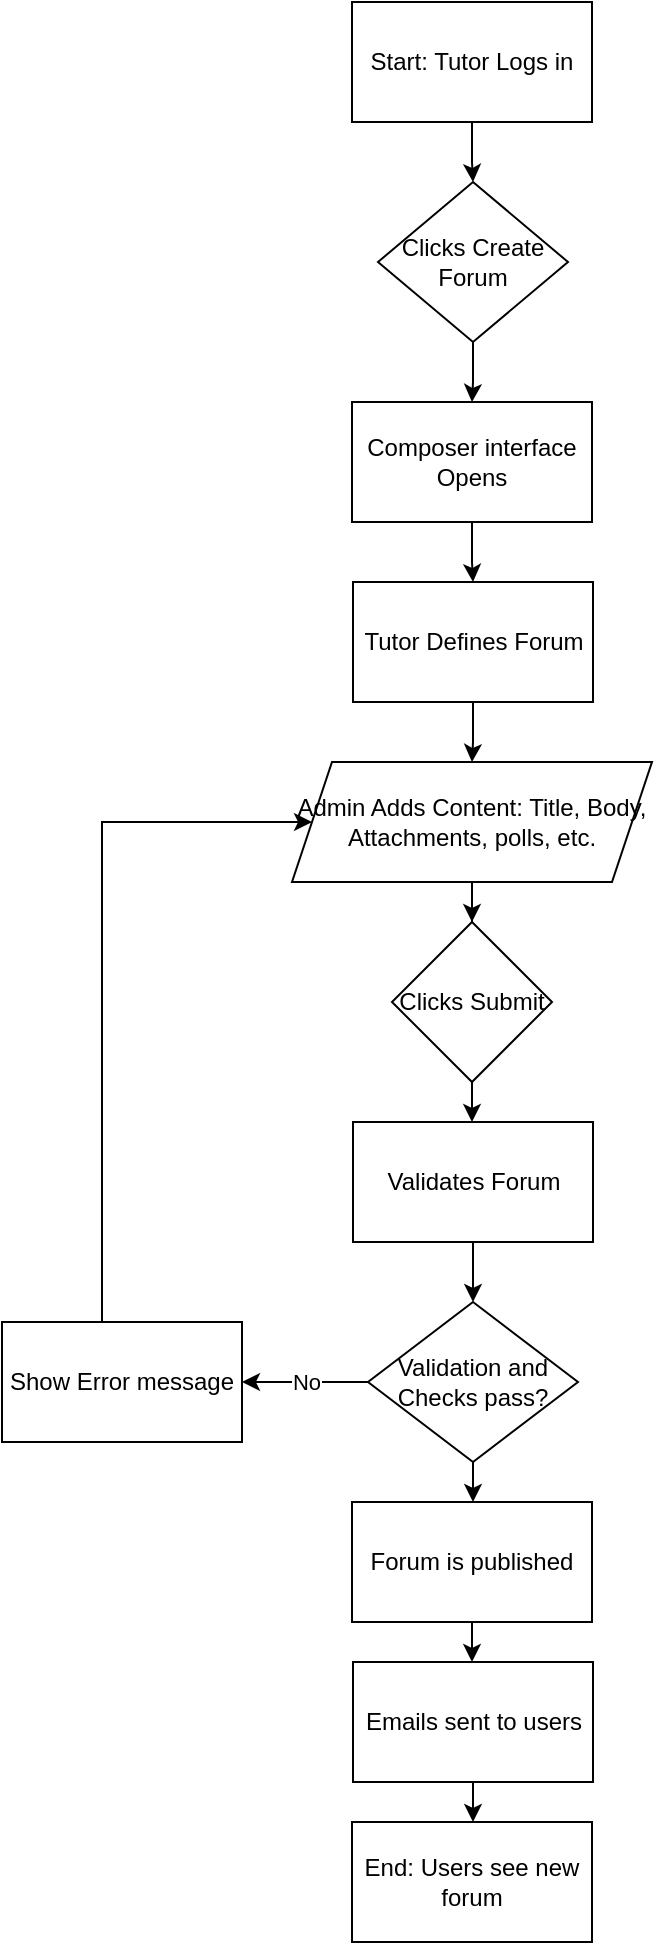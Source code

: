 <mxfile version="28.2.5">
  <diagram name="Page-1" id="9d27QebGQuZVitYVLy8V">
    <mxGraphModel dx="1098" dy="606" grid="1" gridSize="10" guides="1" tooltips="1" connect="1" arrows="1" fold="1" page="1" pageScale="1" pageWidth="850" pageHeight="1100" math="0" shadow="0">
      <root>
        <mxCell id="0" />
        <mxCell id="1" parent="0" />
        <mxCell id="WOtBp9gE6pbvejZ6KBke-3" value="" style="edgeStyle=orthogonalEdgeStyle;rounded=0;orthogonalLoop=1;jettySize=auto;html=1;" edge="1" parent="1" source="WOtBp9gE6pbvejZ6KBke-1" target="WOtBp9gE6pbvejZ6KBke-2">
          <mxGeometry relative="1" as="geometry" />
        </mxCell>
        <mxCell id="WOtBp9gE6pbvejZ6KBke-1" value="Start: Tutor Logs in" style="rounded=0;whiteSpace=wrap;html=1;" vertex="1" parent="1">
          <mxGeometry x="365" y="20" width="120" height="60" as="geometry" />
        </mxCell>
        <mxCell id="WOtBp9gE6pbvejZ6KBke-5" value="" style="edgeStyle=orthogonalEdgeStyle;rounded=0;orthogonalLoop=1;jettySize=auto;html=1;" edge="1" parent="1" source="WOtBp9gE6pbvejZ6KBke-2" target="WOtBp9gE6pbvejZ6KBke-4">
          <mxGeometry relative="1" as="geometry" />
        </mxCell>
        <mxCell id="WOtBp9gE6pbvejZ6KBke-2" value="Clicks Create Forum" style="rhombus;whiteSpace=wrap;html=1;rounded=0;" vertex="1" parent="1">
          <mxGeometry x="378" y="110" width="95" height="80" as="geometry" />
        </mxCell>
        <mxCell id="WOtBp9gE6pbvejZ6KBke-7" value="" style="edgeStyle=orthogonalEdgeStyle;rounded=0;orthogonalLoop=1;jettySize=auto;html=1;" edge="1" parent="1" source="WOtBp9gE6pbvejZ6KBke-4" target="WOtBp9gE6pbvejZ6KBke-6">
          <mxGeometry relative="1" as="geometry" />
        </mxCell>
        <mxCell id="WOtBp9gE6pbvejZ6KBke-4" value="Composer interface Opens" style="whiteSpace=wrap;html=1;rounded=0;" vertex="1" parent="1">
          <mxGeometry x="365" y="220" width="120" height="60" as="geometry" />
        </mxCell>
        <mxCell id="WOtBp9gE6pbvejZ6KBke-27" value="" style="edgeStyle=orthogonalEdgeStyle;rounded=0;orthogonalLoop=1;jettySize=auto;html=1;" edge="1" parent="1" source="WOtBp9gE6pbvejZ6KBke-6" target="WOtBp9gE6pbvejZ6KBke-26">
          <mxGeometry relative="1" as="geometry" />
        </mxCell>
        <mxCell id="WOtBp9gE6pbvejZ6KBke-6" value="Tutor Defines Forum" style="whiteSpace=wrap;html=1;rounded=0;" vertex="1" parent="1">
          <mxGeometry x="365.5" y="310" width="120" height="60" as="geometry" />
        </mxCell>
        <mxCell id="WOtBp9gE6pbvejZ6KBke-13" value="" style="edgeStyle=orthogonalEdgeStyle;rounded=0;orthogonalLoop=1;jettySize=auto;html=1;" edge="1" parent="1" source="WOtBp9gE6pbvejZ6KBke-10" target="WOtBp9gE6pbvejZ6KBke-12">
          <mxGeometry relative="1" as="geometry" />
        </mxCell>
        <mxCell id="WOtBp9gE6pbvejZ6KBke-10" value="Clicks Submit" style="rhombus;whiteSpace=wrap;html=1;rounded=0;" vertex="1" parent="1">
          <mxGeometry x="385" y="480" width="80" height="80" as="geometry" />
        </mxCell>
        <mxCell id="WOtBp9gE6pbvejZ6KBke-15" value="" style="edgeStyle=orthogonalEdgeStyle;rounded=0;orthogonalLoop=1;jettySize=auto;html=1;" edge="1" parent="1" source="WOtBp9gE6pbvejZ6KBke-12" target="WOtBp9gE6pbvejZ6KBke-14">
          <mxGeometry relative="1" as="geometry" />
        </mxCell>
        <mxCell id="WOtBp9gE6pbvejZ6KBke-12" value="Validates Forum" style="whiteSpace=wrap;html=1;rounded=0;" vertex="1" parent="1">
          <mxGeometry x="365.5" y="580" width="120" height="60" as="geometry" />
        </mxCell>
        <mxCell id="WOtBp9gE6pbvejZ6KBke-17" value="No" style="edgeStyle=orthogonalEdgeStyle;rounded=0;orthogonalLoop=1;jettySize=auto;html=1;" edge="1" parent="1" source="WOtBp9gE6pbvejZ6KBke-14" target="WOtBp9gE6pbvejZ6KBke-16">
          <mxGeometry relative="1" as="geometry" />
        </mxCell>
        <mxCell id="WOtBp9gE6pbvejZ6KBke-20" value="" style="edgeStyle=orthogonalEdgeStyle;rounded=0;orthogonalLoop=1;jettySize=auto;html=1;" edge="1" parent="1" source="WOtBp9gE6pbvejZ6KBke-14" target="WOtBp9gE6pbvejZ6KBke-19">
          <mxGeometry relative="1" as="geometry" />
        </mxCell>
        <mxCell id="WOtBp9gE6pbvejZ6KBke-14" value="Validation and Checks pass?" style="rhombus;whiteSpace=wrap;html=1;rounded=0;" vertex="1" parent="1">
          <mxGeometry x="373" y="670" width="105" height="80" as="geometry" />
        </mxCell>
        <mxCell id="WOtBp9gE6pbvejZ6KBke-18" value="" style="edgeStyle=orthogonalEdgeStyle;rounded=0;orthogonalLoop=1;jettySize=auto;html=1;entryX=0;entryY=0.5;entryDx=0;entryDy=0;" edge="1" parent="1" source="WOtBp9gE6pbvejZ6KBke-16" target="WOtBp9gE6pbvejZ6KBke-26">
          <mxGeometry relative="1" as="geometry">
            <mxPoint x="365.5" y="420" as="targetPoint" />
            <Array as="points">
              <mxPoint x="240" y="430" />
            </Array>
          </mxGeometry>
        </mxCell>
        <mxCell id="WOtBp9gE6pbvejZ6KBke-16" value="Show Error message" style="whiteSpace=wrap;html=1;rounded=0;" vertex="1" parent="1">
          <mxGeometry x="190" y="680" width="120" height="60" as="geometry" />
        </mxCell>
        <mxCell id="WOtBp9gE6pbvejZ6KBke-22" value="" style="edgeStyle=orthogonalEdgeStyle;rounded=0;orthogonalLoop=1;jettySize=auto;html=1;" edge="1" parent="1" source="WOtBp9gE6pbvejZ6KBke-19" target="WOtBp9gE6pbvejZ6KBke-21">
          <mxGeometry relative="1" as="geometry" />
        </mxCell>
        <mxCell id="WOtBp9gE6pbvejZ6KBke-19" value="Forum is published" style="whiteSpace=wrap;html=1;rounded=0;" vertex="1" parent="1">
          <mxGeometry x="365" y="770" width="120" height="60" as="geometry" />
        </mxCell>
        <mxCell id="WOtBp9gE6pbvejZ6KBke-24" value="" style="edgeStyle=orthogonalEdgeStyle;rounded=0;orthogonalLoop=1;jettySize=auto;html=1;" edge="1" parent="1" source="WOtBp9gE6pbvejZ6KBke-21" target="WOtBp9gE6pbvejZ6KBke-23">
          <mxGeometry relative="1" as="geometry" />
        </mxCell>
        <mxCell id="WOtBp9gE6pbvejZ6KBke-21" value="Emails sent to users" style="whiteSpace=wrap;html=1;rounded=0;" vertex="1" parent="1">
          <mxGeometry x="365.5" y="850" width="120" height="60" as="geometry" />
        </mxCell>
        <mxCell id="WOtBp9gE6pbvejZ6KBke-23" value="End: Users see new forum" style="whiteSpace=wrap;html=1;rounded=0;" vertex="1" parent="1">
          <mxGeometry x="365" y="930" width="120" height="60" as="geometry" />
        </mxCell>
        <mxCell id="WOtBp9gE6pbvejZ6KBke-28" value="" style="edgeStyle=orthogonalEdgeStyle;rounded=0;orthogonalLoop=1;jettySize=auto;html=1;" edge="1" parent="1" source="WOtBp9gE6pbvejZ6KBke-26" target="WOtBp9gE6pbvejZ6KBke-10">
          <mxGeometry relative="1" as="geometry" />
        </mxCell>
        <mxCell id="WOtBp9gE6pbvejZ6KBke-26" value="Admin Adds Content: Title, Body, Attachments, polls, etc." style="shape=parallelogram;perimeter=parallelogramPerimeter;whiteSpace=wrap;html=1;fixedSize=1;" vertex="1" parent="1">
          <mxGeometry x="335" y="400" width="180" height="60" as="geometry" />
        </mxCell>
      </root>
    </mxGraphModel>
  </diagram>
</mxfile>
